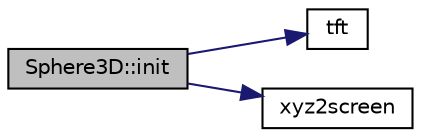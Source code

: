 digraph "Sphere3D::init"
{
 // LATEX_PDF_SIZE
  edge [fontname="Helvetica",fontsize="10",labelfontname="Helvetica",labelfontsize="10"];
  node [fontname="Helvetica",fontsize="10",shape=record];
  rankdir="LR";
  Node1 [label="Sphere3D::init",height=0.2,width=0.4,color="black", fillcolor="grey75", style="filled", fontcolor="black",tooltip=" "];
  Node1 -> Node2 [color="midnightblue",fontsize="10",style="solid",fontname="Helvetica"];
  Node2 [label="tft",height=0.2,width=0.4,color="black", fillcolor="white", style="filled",URL="$_app_manager_8h.html#a02651bfd33ab4b159cf8e4e3ee120c2f",tooltip=" "];
  Node1 -> Node3 [color="midnightblue",fontsize="10",style="solid",fontname="Helvetica"];
  Node3 [label="xyz2screen",height=0.2,width=0.4,color="black", fillcolor="white", style="filled",URL="$_math_util_8h.html#a9ac0eeca71c3001a6330fb1aa32565e1",tooltip=" "];
}
